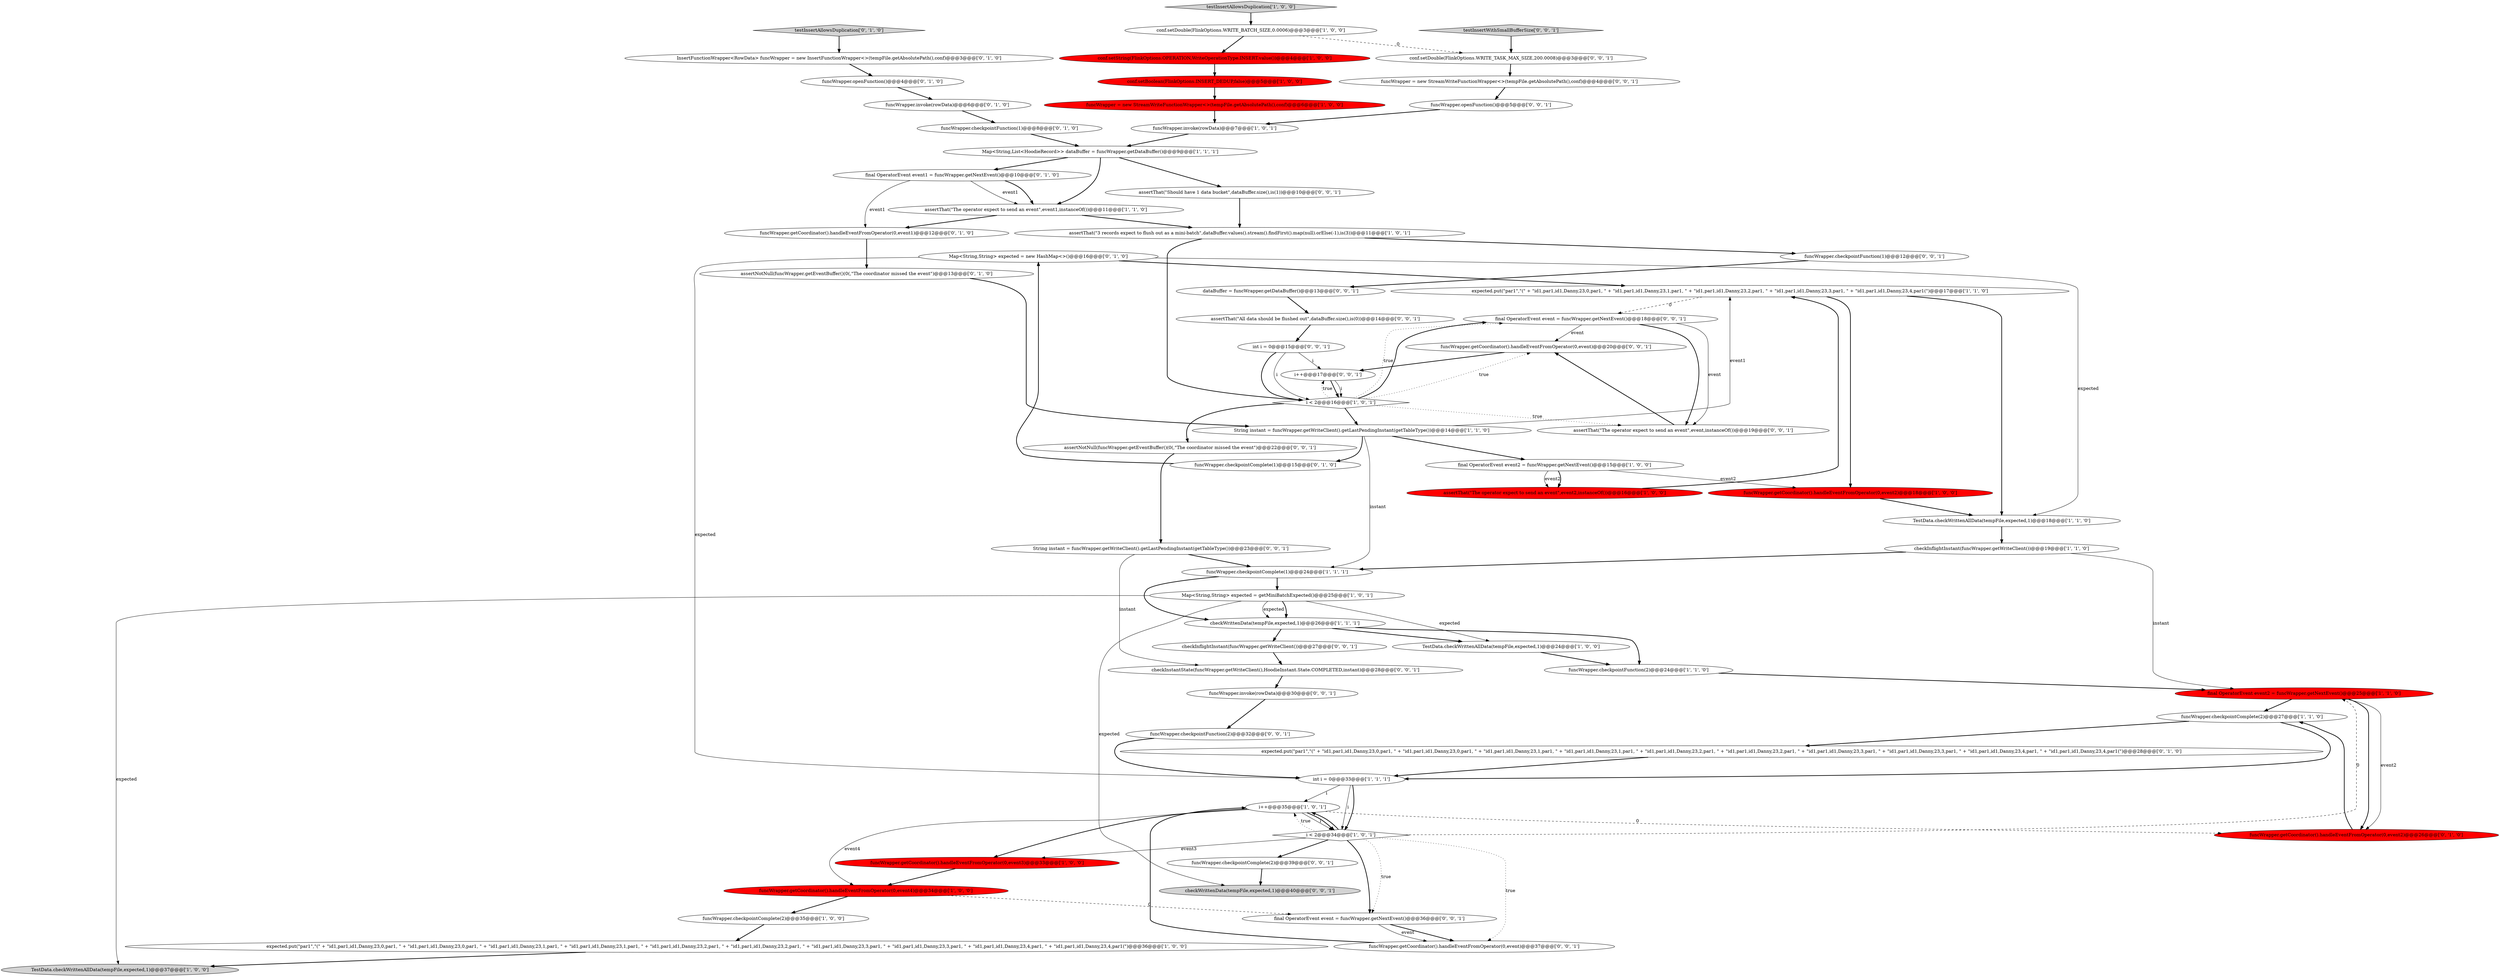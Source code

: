 digraph {
47 [style = filled, label = "checkWrittenData(tempFile,expected,1)@@@40@@@['0', '0', '1']", fillcolor = lightgray, shape = ellipse image = "AAA0AAABBB3BBB"];
31 [style = filled, label = "checkInflightInstant(funcWrapper.getWriteClient())@@@19@@@['1', '1', '0']", fillcolor = white, shape = ellipse image = "AAA0AAABBB1BBB"];
56 [style = filled, label = "final OperatorEvent event = funcWrapper.getNextEvent()@@@36@@@['0', '0', '1']", fillcolor = white, shape = ellipse image = "AAA0AAABBB3BBB"];
27 [style = filled, label = "conf.setBoolean(FlinkOptions.INSERT_DEDUP,false)@@@5@@@['1', '0', '0']", fillcolor = red, shape = ellipse image = "AAA1AAABBB1BBB"];
38 [style = filled, label = "funcWrapper.checkpointComplete(1)@@@15@@@['0', '1', '0']", fillcolor = white, shape = ellipse image = "AAA0AAABBB2BBB"];
57 [style = filled, label = "int i = 0@@@15@@@['0', '0', '1']", fillcolor = white, shape = ellipse image = "AAA0AAABBB3BBB"];
49 [style = filled, label = "checkInflightInstant(funcWrapper.getWriteClient())@@@27@@@['0', '0', '1']", fillcolor = white, shape = ellipse image = "AAA0AAABBB3BBB"];
28 [style = filled, label = "TestData.checkWrittenAllData(tempFile,expected,1)@@@24@@@['1', '0', '0']", fillcolor = white, shape = ellipse image = "AAA0AAABBB1BBB"];
19 [style = filled, label = "TestData.checkWrittenAllData(tempFile,expected,1)@@@37@@@['1', '0', '0']", fillcolor = lightgray, shape = ellipse image = "AAA0AAABBB1BBB"];
24 [style = filled, label = "funcWrapper.getCoordinator().handleEventFromOperator(0,event2)@@@18@@@['1', '0', '0']", fillcolor = red, shape = ellipse image = "AAA1AAABBB1BBB"];
2 [style = filled, label = "expected.put(\"par1\",\"(\" + \"id1,par1,id1,Danny,23,0,par1, \" + \"id1,par1,id1,Danny,23,1,par1, \" + \"id1,par1,id1,Danny,23,2,par1, \" + \"id1,par1,id1,Danny,23,3,par1, \" + \"id1,par1,id1,Danny,23,4,par1(\")@@@17@@@['1', '1', '0']", fillcolor = white, shape = ellipse image = "AAA0AAABBB1BBB"];
34 [style = filled, label = "Map<String,String> expected = new HashMap<>()@@@16@@@['0', '1', '0']", fillcolor = white, shape = ellipse image = "AAA0AAABBB2BBB"];
14 [style = filled, label = "funcWrapper.checkpointFunction(2)@@@24@@@['1', '1', '0']", fillcolor = white, shape = ellipse image = "AAA0AAABBB1BBB"];
17 [style = filled, label = "checkWrittenData(tempFile,expected,1)@@@26@@@['1', '1', '1']", fillcolor = white, shape = ellipse image = "AAA0AAABBB1BBB"];
48 [style = filled, label = "i++@@@17@@@['0', '0', '1']", fillcolor = white, shape = ellipse image = "AAA0AAABBB3BBB"];
7 [style = filled, label = "String instant = funcWrapper.getWriteClient().getLastPendingInstant(getTableType())@@@14@@@['1', '1', '0']", fillcolor = white, shape = ellipse image = "AAA0AAABBB1BBB"];
53 [style = filled, label = "String instant = funcWrapper.getWriteClient().getLastPendingInstant(getTableType())@@@23@@@['0', '0', '1']", fillcolor = white, shape = ellipse image = "AAA0AAABBB3BBB"];
15 [style = filled, label = "assertThat(\"3 records expect to flush out as a mini-batch\",dataBuffer.values().stream().findFirst().map(null).orElse(-1),is(3))@@@11@@@['1', '0', '1']", fillcolor = white, shape = ellipse image = "AAA0AAABBB1BBB"];
3 [style = filled, label = "conf.setString(FlinkOptions.OPERATION,WriteOperationType.INSERT.value())@@@4@@@['1', '0', '0']", fillcolor = red, shape = ellipse image = "AAA1AAABBB1BBB"];
29 [style = filled, label = "funcWrapper.checkpointComplete(1)@@@24@@@['1', '1', '1']", fillcolor = white, shape = ellipse image = "AAA0AAABBB1BBB"];
65 [style = filled, label = "final OperatorEvent event = funcWrapper.getNextEvent()@@@18@@@['0', '0', '1']", fillcolor = white, shape = ellipse image = "AAA0AAABBB3BBB"];
64 [style = filled, label = "funcWrapper.checkpointFunction(1)@@@12@@@['0', '0', '1']", fillcolor = white, shape = ellipse image = "AAA0AAABBB3BBB"];
21 [style = filled, label = "final OperatorEvent event2 = funcWrapper.getNextEvent()@@@15@@@['1', '0', '0']", fillcolor = white, shape = ellipse image = "AAA0AAABBB1BBB"];
16 [style = filled, label = "funcWrapper.getCoordinator().handleEventFromOperator(0,event3)@@@33@@@['1', '0', '0']", fillcolor = red, shape = ellipse image = "AAA1AAABBB1BBB"];
35 [style = filled, label = "funcWrapper.getCoordinator().handleEventFromOperator(0,event1)@@@12@@@['0', '1', '0']", fillcolor = white, shape = ellipse image = "AAA0AAABBB2BBB"];
32 [style = filled, label = "funcWrapper.checkpointFunction(1)@@@8@@@['0', '1', '0']", fillcolor = white, shape = ellipse image = "AAA0AAABBB2BBB"];
20 [style = filled, label = "i++@@@35@@@['1', '0', '1']", fillcolor = white, shape = ellipse image = "AAA0AAABBB1BBB"];
30 [style = filled, label = "funcWrapper.checkpointComplete(2)@@@27@@@['1', '1', '0']", fillcolor = white, shape = ellipse image = "AAA0AAABBB1BBB"];
0 [style = filled, label = "conf.setDouble(FlinkOptions.WRITE_BATCH_SIZE,0.0006)@@@3@@@['1', '0', '0']", fillcolor = white, shape = ellipse image = "AAA0AAABBB1BBB"];
39 [style = filled, label = "assertNotNull(funcWrapper.getEventBuffer()(0(,\"The coordinator missed the event\")@@@13@@@['0', '1', '0']", fillcolor = white, shape = ellipse image = "AAA0AAABBB2BBB"];
40 [style = filled, label = "funcWrapper.invoke(rowData)@@@6@@@['0', '1', '0']", fillcolor = white, shape = ellipse image = "AAA0AAABBB2BBB"];
41 [style = filled, label = "funcWrapper.getCoordinator().handleEventFromOperator(0,event2)@@@26@@@['0', '1', '0']", fillcolor = red, shape = ellipse image = "AAA1AAABBB2BBB"];
66 [style = filled, label = "testInsertWithSmallBufferSize['0', '0', '1']", fillcolor = lightgray, shape = diamond image = "AAA0AAABBB3BBB"];
18 [style = filled, label = "testInsertAllowsDuplication['1', '0', '0']", fillcolor = lightgray, shape = diamond image = "AAA0AAABBB1BBB"];
33 [style = filled, label = "expected.put(\"par1\",\"(\" + \"id1,par1,id1,Danny,23,0,par1, \" + \"id1,par1,id1,Danny,23,0,par1, \" + \"id1,par1,id1,Danny,23,1,par1, \" + \"id1,par1,id1,Danny,23,1,par1, \" + \"id1,par1,id1,Danny,23,2,par1, \" + \"id1,par1,id1,Danny,23,2,par1, \" + \"id1,par1,id1,Danny,23,3,par1, \" + \"id1,par1,id1,Danny,23,3,par1, \" + \"id1,par1,id1,Danny,23,4,par1, \" + \"id1,par1,id1,Danny,23,4,par1(\")@@@28@@@['0', '1', '0']", fillcolor = white, shape = ellipse image = "AAA0AAABBB2BBB"];
46 [style = filled, label = "funcWrapper.getCoordinator().handleEventFromOperator(0,event)@@@20@@@['0', '0', '1']", fillcolor = white, shape = ellipse image = "AAA0AAABBB3BBB"];
4 [style = filled, label = "Map<String,String> expected = getMiniBatchExpected()@@@25@@@['1', '0', '1']", fillcolor = white, shape = ellipse image = "AAA0AAABBB1BBB"];
37 [style = filled, label = "final OperatorEvent event1 = funcWrapper.getNextEvent()@@@10@@@['0', '1', '0']", fillcolor = white, shape = ellipse image = "AAA0AAABBB2BBB"];
62 [style = filled, label = "conf.setDouble(FlinkOptions.WRITE_TASK_MAX_SIZE,200.0008)@@@3@@@['0', '0', '1']", fillcolor = white, shape = ellipse image = "AAA0AAABBB3BBB"];
6 [style = filled, label = "funcWrapper.invoke(rowData)@@@7@@@['1', '0', '1']", fillcolor = white, shape = ellipse image = "AAA0AAABBB1BBB"];
1 [style = filled, label = "Map<String,List<HoodieRecord>> dataBuffer = funcWrapper.getDataBuffer()@@@9@@@['1', '1', '1']", fillcolor = white, shape = ellipse image = "AAA0AAABBB1BBB"];
44 [style = filled, label = "dataBuffer = funcWrapper.getDataBuffer()@@@13@@@['0', '0', '1']", fillcolor = white, shape = ellipse image = "AAA0AAABBB3BBB"];
5 [style = filled, label = "funcWrapper.checkpointComplete(2)@@@35@@@['1', '0', '0']", fillcolor = white, shape = ellipse image = "AAA0AAABBB1BBB"];
13 [style = filled, label = "assertThat(\"The operator expect to send an event\",event1,instanceOf())@@@11@@@['1', '1', '0']", fillcolor = white, shape = ellipse image = "AAA0AAABBB1BBB"];
45 [style = filled, label = "assertNotNull(funcWrapper.getEventBuffer()(0(,\"The coordinator missed the event\")@@@22@@@['0', '0', '1']", fillcolor = white, shape = ellipse image = "AAA0AAABBB3BBB"];
51 [style = filled, label = "funcWrapper.openFunction()@@@5@@@['0', '0', '1']", fillcolor = white, shape = ellipse image = "AAA0AAABBB3BBB"];
23 [style = filled, label = "expected.put(\"par1\",\"(\" + \"id1,par1,id1,Danny,23,0,par1, \" + \"id1,par1,id1,Danny,23,0,par1, \" + \"id1,par1,id1,Danny,23,1,par1, \" + \"id1,par1,id1,Danny,23,1,par1, \" + \"id1,par1,id1,Danny,23,2,par1, \" + \"id1,par1,id1,Danny,23,2,par1, \" + \"id1,par1,id1,Danny,23,3,par1, \" + \"id1,par1,id1,Danny,23,3,par1, \" + \"id1,par1,id1,Danny,23,4,par1, \" + \"id1,par1,id1,Danny,23,4,par1(\")@@@36@@@['1', '0', '0']", fillcolor = white, shape = ellipse image = "AAA0AAABBB1BBB"];
52 [style = filled, label = "funcWrapper.getCoordinator().handleEventFromOperator(0,event)@@@37@@@['0', '0', '1']", fillcolor = white, shape = ellipse image = "AAA0AAABBB3BBB"];
10 [style = filled, label = "final OperatorEvent event2 = funcWrapper.getNextEvent()@@@25@@@['1', '1', '0']", fillcolor = red, shape = ellipse image = "AAA1AAABBB1BBB"];
11 [style = filled, label = "i < 2@@@16@@@['1', '0', '1']", fillcolor = white, shape = diamond image = "AAA0AAABBB1BBB"];
63 [style = filled, label = "funcWrapper.checkpointFunction(2)@@@32@@@['0', '0', '1']", fillcolor = white, shape = ellipse image = "AAA0AAABBB3BBB"];
36 [style = filled, label = "InsertFunctionWrapper<RowData> funcWrapper = new InsertFunctionWrapper<>(tempFile.getAbsolutePath(),conf)@@@3@@@['0', '1', '0']", fillcolor = white, shape = ellipse image = "AAA0AAABBB2BBB"];
58 [style = filled, label = "funcWrapper.checkpointComplete(2)@@@39@@@['0', '0', '1']", fillcolor = white, shape = ellipse image = "AAA0AAABBB3BBB"];
50 [style = filled, label = "funcWrapper = new StreamWriteFunctionWrapper<>(tempFile.getAbsolutePath(),conf)@@@4@@@['0', '0', '1']", fillcolor = white, shape = ellipse image = "AAA0AAABBB3BBB"];
42 [style = filled, label = "funcWrapper.openFunction()@@@4@@@['0', '1', '0']", fillcolor = white, shape = ellipse image = "AAA0AAABBB2BBB"];
59 [style = filled, label = "funcWrapper.invoke(rowData)@@@30@@@['0', '0', '1']", fillcolor = white, shape = ellipse image = "AAA0AAABBB3BBB"];
26 [style = filled, label = "TestData.checkWrittenAllData(tempFile,expected,1)@@@18@@@['1', '1', '0']", fillcolor = white, shape = ellipse image = "AAA0AAABBB1BBB"];
55 [style = filled, label = "checkInstantState(funcWrapper.getWriteClient(),HoodieInstant.State.COMPLETED,instant)@@@28@@@['0', '0', '1']", fillcolor = white, shape = ellipse image = "AAA0AAABBB3BBB"];
9 [style = filled, label = "int i = 0@@@33@@@['1', '1', '1']", fillcolor = white, shape = ellipse image = "AAA0AAABBB1BBB"];
60 [style = filled, label = "assertThat(\"All data should be flushed out\",dataBuffer.size(),is(0))@@@14@@@['0', '0', '1']", fillcolor = white, shape = ellipse image = "AAA0AAABBB3BBB"];
54 [style = filled, label = "assertThat(\"Should have 1 data bucket\",dataBuffer.size(),is(1))@@@10@@@['0', '0', '1']", fillcolor = white, shape = ellipse image = "AAA0AAABBB3BBB"];
61 [style = filled, label = "assertThat(\"The operator expect to send an event\",event,instanceOf())@@@19@@@['0', '0', '1']", fillcolor = white, shape = ellipse image = "AAA0AAABBB3BBB"];
8 [style = filled, label = "assertThat(\"The operator expect to send an event\",event2,instanceOf())@@@16@@@['1', '0', '0']", fillcolor = red, shape = ellipse image = "AAA1AAABBB1BBB"];
22 [style = filled, label = "funcWrapper.getCoordinator().handleEventFromOperator(0,event4)@@@34@@@['1', '0', '0']", fillcolor = red, shape = ellipse image = "AAA1AAABBB1BBB"];
43 [style = filled, label = "testInsertAllowsDuplication['0', '1', '0']", fillcolor = lightgray, shape = diamond image = "AAA0AAABBB2BBB"];
25 [style = filled, label = "funcWrapper = new StreamWriteFunctionWrapper<>(tempFile.getAbsolutePath(),conf)@@@6@@@['1', '0', '0']", fillcolor = red, shape = ellipse image = "AAA1AAABBB1BBB"];
12 [style = filled, label = "i < 2@@@34@@@['1', '0', '1']", fillcolor = white, shape = diamond image = "AAA0AAABBB1BBB"];
2->26 [style = bold, label=""];
56->52 [style = bold, label=""];
11->65 [style = dotted, label="true"];
21->8 [style = solid, label="event2"];
21->8 [style = bold, label=""];
66->62 [style = bold, label=""];
12->56 [style = dotted, label="true"];
61->46 [style = bold, label=""];
25->6 [style = bold, label=""];
10->41 [style = bold, label=""];
46->48 [style = bold, label=""];
1->13 [style = bold, label=""];
28->14 [style = bold, label=""];
3->27 [style = bold, label=""];
49->55 [style = bold, label=""];
4->19 [style = solid, label="expected"];
12->20 [style = dotted, label="true"];
20->16 [style = bold, label=""];
15->11 [style = bold, label=""];
34->2 [style = bold, label=""];
17->14 [style = bold, label=""];
20->12 [style = solid, label="i"];
2->24 [style = bold, label=""];
20->22 [style = solid, label="event4"];
27->25 [style = bold, label=""];
18->0 [style = bold, label=""];
9->12 [style = solid, label="i"];
11->46 [style = dotted, label="true"];
53->29 [style = bold, label=""];
7->2 [style = solid, label="event1"];
0->3 [style = bold, label=""];
5->23 [style = bold, label=""];
55->59 [style = bold, label=""];
31->10 [style = solid, label="instant"];
4->47 [style = solid, label="expected"];
14->10 [style = bold, label=""];
31->29 [style = bold, label=""];
22->5 [style = bold, label=""];
42->40 [style = bold, label=""];
65->61 [style = solid, label="event"];
41->30 [style = bold, label=""];
60->57 [style = bold, label=""];
37->13 [style = solid, label="event1"];
39->7 [style = bold, label=""];
20->41 [style = dashed, label="0"];
59->63 [style = bold, label=""];
11->61 [style = dotted, label="true"];
65->61 [style = bold, label=""];
13->15 [style = bold, label=""];
15->64 [style = bold, label=""];
12->16 [style = solid, label="event3"];
37->13 [style = bold, label=""];
36->42 [style = bold, label=""];
64->44 [style = bold, label=""];
29->17 [style = bold, label=""];
34->9 [style = solid, label="expected"];
4->17 [style = bold, label=""];
30->33 [style = bold, label=""];
11->65 [style = bold, label=""];
35->39 [style = bold, label=""];
43->36 [style = bold, label=""];
10->41 [style = solid, label="event2"];
12->20 [style = bold, label=""];
30->9 [style = bold, label=""];
51->6 [style = bold, label=""];
45->53 [style = bold, label=""];
54->15 [style = bold, label=""];
57->11 [style = bold, label=""];
6->1 [style = bold, label=""];
24->26 [style = bold, label=""];
37->35 [style = solid, label="event1"];
26->31 [style = bold, label=""];
4->17 [style = solid, label="expected"];
0->62 [style = dashed, label="0"];
8->2 [style = bold, label=""];
17->49 [style = bold, label=""];
12->56 [style = bold, label=""];
48->11 [style = bold, label=""];
22->56 [style = dashed, label="0"];
23->19 [style = bold, label=""];
32->1 [style = bold, label=""];
56->52 [style = solid, label="event"];
1->54 [style = bold, label=""];
38->34 [style = bold, label=""];
40->32 [style = bold, label=""];
4->28 [style = solid, label="expected"];
9->12 [style = bold, label=""];
48->11 [style = solid, label="i"];
53->55 [style = solid, label="instant"];
10->30 [style = bold, label=""];
1->37 [style = bold, label=""];
12->10 [style = dashed, label="0"];
29->4 [style = bold, label=""];
63->9 [style = bold, label=""];
44->60 [style = bold, label=""];
11->45 [style = bold, label=""];
65->46 [style = solid, label="event"];
11->48 [style = dotted, label="true"];
16->22 [style = bold, label=""];
33->9 [style = bold, label=""];
52->20 [style = bold, label=""];
7->38 [style = bold, label=""];
17->28 [style = bold, label=""];
58->47 [style = bold, label=""];
57->48 [style = solid, label="i"];
34->26 [style = solid, label="expected"];
50->51 [style = bold, label=""];
20->12 [style = bold, label=""];
7->21 [style = bold, label=""];
62->50 [style = bold, label=""];
21->24 [style = solid, label="event2"];
2->65 [style = dashed, label="0"];
9->20 [style = solid, label="i"];
7->29 [style = solid, label="instant"];
13->35 [style = bold, label=""];
57->11 [style = solid, label="i"];
11->7 [style = bold, label=""];
12->58 [style = bold, label=""];
12->52 [style = dotted, label="true"];
}
